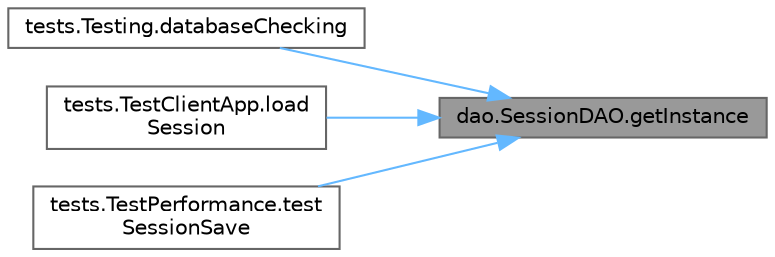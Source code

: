 digraph "dao.SessionDAO.getInstance"
{
 // LATEX_PDF_SIZE
  bgcolor="transparent";
  edge [fontname=Helvetica,fontsize=10,labelfontname=Helvetica,labelfontsize=10];
  node [fontname=Helvetica,fontsize=10,shape=box,height=0.2,width=0.4];
  rankdir="RL";
  Node1 [label="dao.SessionDAO.getInstance",height=0.2,width=0.4,color="gray40", fillcolor="grey60", style="filled", fontcolor="black",tooltip=" "];
  Node1 -> Node2 [dir="back",color="steelblue1",style="solid"];
  Node2 [label="tests.Testing.databaseChecking",height=0.2,width=0.4,color="grey40", fillcolor="white", style="filled",URL="$classtests_1_1_testing.html#a3c576254d1835b3895f3df14e8dbc0c2",tooltip=" "];
  Node1 -> Node3 [dir="back",color="steelblue1",style="solid"];
  Node3 [label="tests.TestClientApp.load\lSession",height=0.2,width=0.4,color="grey40", fillcolor="white", style="filled",URL="$classtests_1_1_test_client_app.html#aacdcaf9fcbd1005dba1669d7b9cd00c2",tooltip=" "];
  Node1 -> Node4 [dir="back",color="steelblue1",style="solid"];
  Node4 [label="tests.TestPerformance.test\lSessionSave",height=0.2,width=0.4,color="grey40", fillcolor="white", style="filled",URL="$classtests_1_1_test_performance.html#ad8738eb1b2da6d8500263ede15de8675",tooltip=" "];
}

